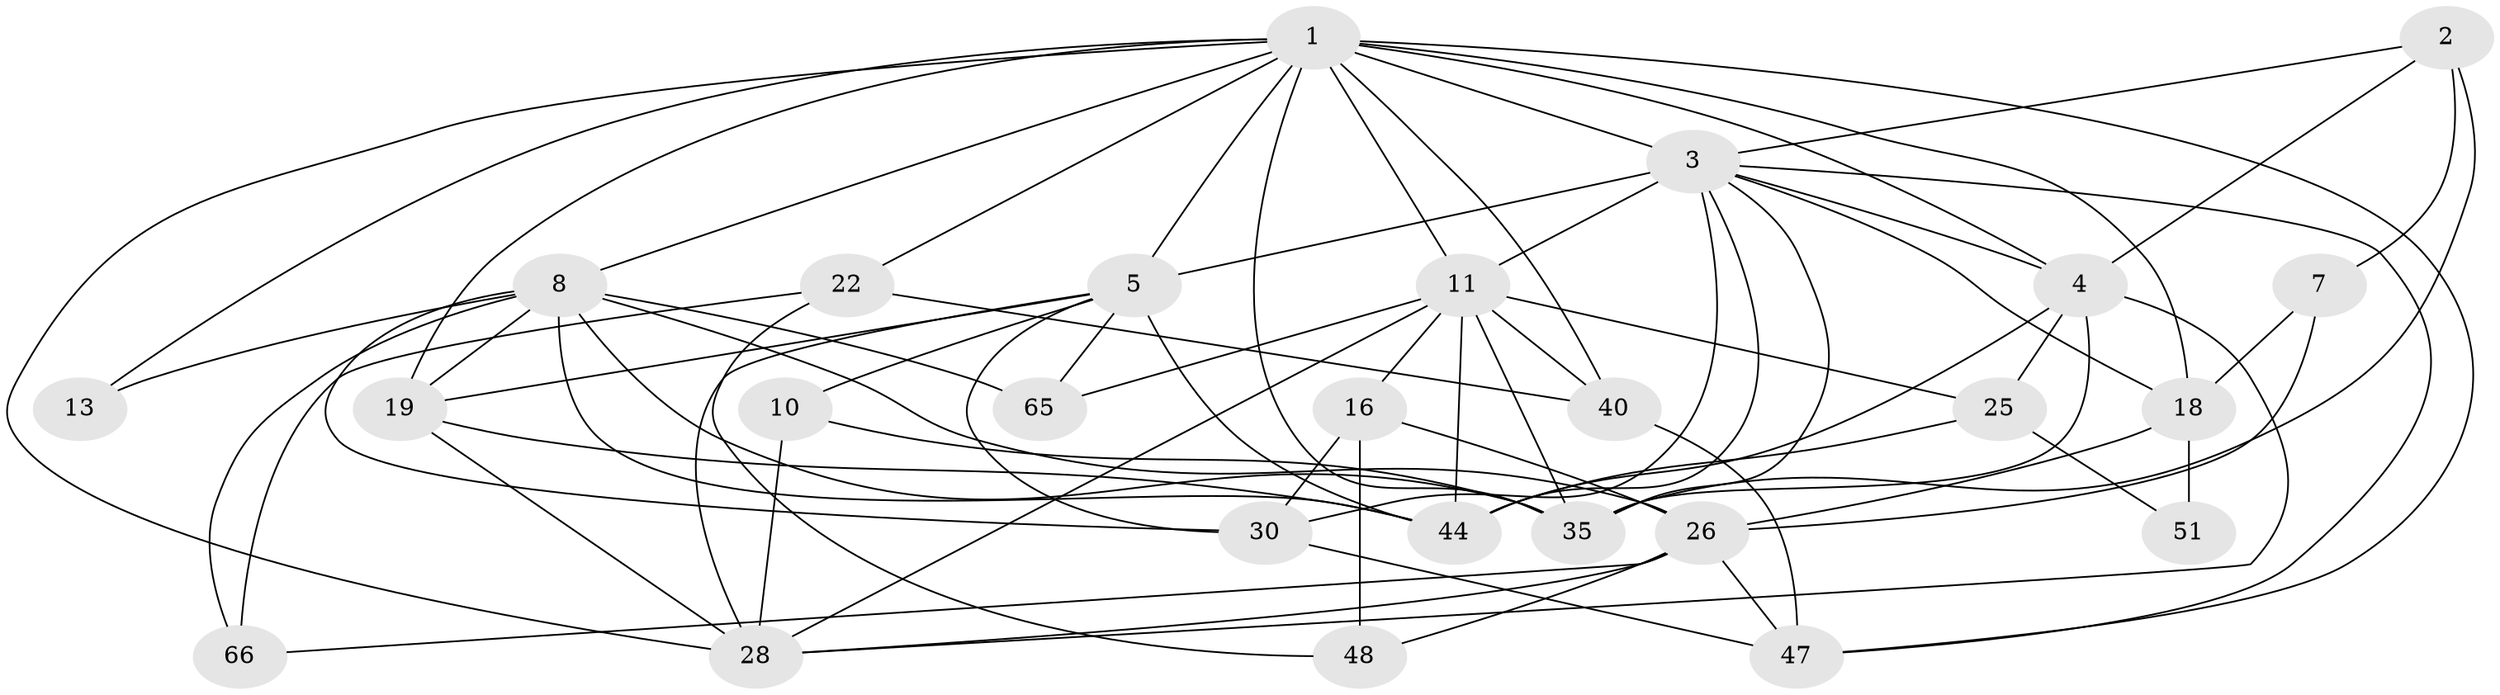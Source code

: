 // original degree distribution, {5: 0.1791044776119403, 3: 0.26865671641791045, 4: 0.26865671641791045, 2: 0.14925373134328357, 6: 0.07462686567164178, 8: 0.014925373134328358, 7: 0.029850746268656716, 10: 0.014925373134328358}
// Generated by graph-tools (version 1.1) at 2025/18/03/04/25 18:18:33]
// undirected, 26 vertices, 72 edges
graph export_dot {
graph [start="1"]
  node [color=gray90,style=filled];
  1 [super="+6+9"];
  2 [super="+45"];
  3 [super="+15+43+12"];
  4 [super="+29+34"];
  5 [super="+37+14+21"];
  7;
  8 [super="+57+63+54"];
  10;
  11 [super="+24"];
  13;
  16;
  18 [super="+50+32"];
  19 [super="+67+20"];
  22;
  25;
  26 [super="+38"];
  28 [super="+39+42"];
  30 [super="+56"];
  35 [super="+52"];
  40 [super="+49"];
  44 [super="+60"];
  47;
  48;
  51 [super="+61"];
  65;
  66;
  1 -- 3 [weight=4];
  1 -- 35 [weight=2];
  1 -- 4;
  1 -- 11;
  1 -- 47;
  1 -- 18 [weight=2];
  1 -- 28 [weight=2];
  1 -- 5 [weight=3];
  1 -- 8;
  1 -- 40 [weight=2];
  1 -- 13;
  1 -- 19;
  1 -- 22;
  2 -- 4;
  2 -- 7;
  2 -- 35;
  2 -- 3;
  3 -- 4;
  3 -- 35 [weight=3];
  3 -- 11 [weight=2];
  3 -- 44;
  3 -- 47;
  3 -- 18;
  3 -- 5 [weight=3];
  3 -- 30;
  4 -- 25;
  4 -- 44;
  4 -- 28 [weight=2];
  4 -- 35;
  5 -- 19 [weight=2];
  5 -- 65;
  5 -- 44;
  5 -- 10;
  5 -- 28;
  5 -- 30;
  7 -- 18;
  7 -- 26;
  8 -- 30;
  8 -- 65;
  8 -- 26;
  8 -- 13;
  8 -- 44;
  8 -- 35;
  8 -- 66;
  8 -- 19;
  10 -- 35;
  10 -- 28;
  11 -- 40;
  11 -- 65;
  11 -- 44;
  11 -- 16;
  11 -- 25;
  11 -- 28;
  11 -- 35;
  16 -- 48;
  16 -- 26;
  16 -- 30;
  18 -- 51 [weight=3];
  18 -- 26;
  19 -- 44;
  19 -- 28;
  22 -- 48;
  22 -- 40;
  22 -- 66;
  25 -- 51;
  25 -- 44;
  26 -- 47;
  26 -- 48;
  26 -- 66;
  26 -- 28;
  30 -- 47;
  40 -- 47;
}
